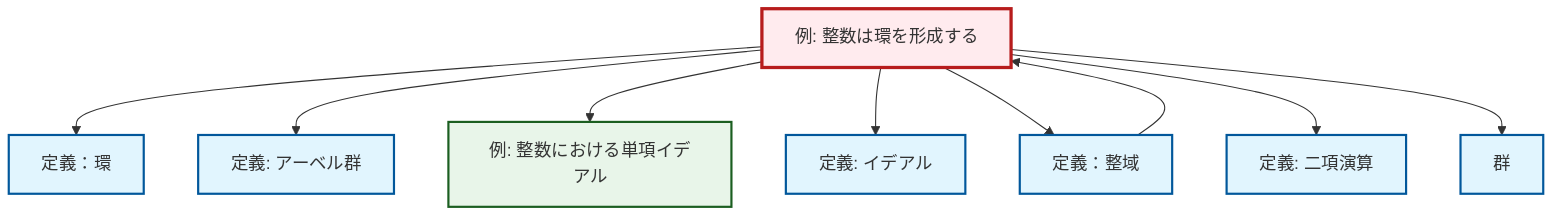 graph TD
    classDef definition fill:#e1f5fe,stroke:#01579b,stroke-width:2px
    classDef theorem fill:#f3e5f5,stroke:#4a148c,stroke-width:2px
    classDef axiom fill:#fff3e0,stroke:#e65100,stroke-width:2px
    classDef example fill:#e8f5e9,stroke:#1b5e20,stroke-width:2px
    classDef current fill:#ffebee,stroke:#b71c1c,stroke-width:3px
    def-abelian-group["定義: アーベル群"]:::definition
    def-binary-operation["定義: 二項演算"]:::definition
    ex-integers-ring["例: 整数は環を形成する"]:::example
    def-ring["定義：環"]:::definition
    def-group["群"]:::definition
    def-ideal["定義: イデアル"]:::definition
    def-integral-domain["定義：整域"]:::definition
    ex-principal-ideal["例: 整数における単項イデアル"]:::example
    def-integral-domain --> ex-integers-ring
    ex-integers-ring --> def-ring
    ex-integers-ring --> def-abelian-group
    ex-integers-ring --> ex-principal-ideal
    ex-integers-ring --> def-ideal
    ex-integers-ring --> def-integral-domain
    ex-integers-ring --> def-binary-operation
    ex-integers-ring --> def-group
    class ex-integers-ring current